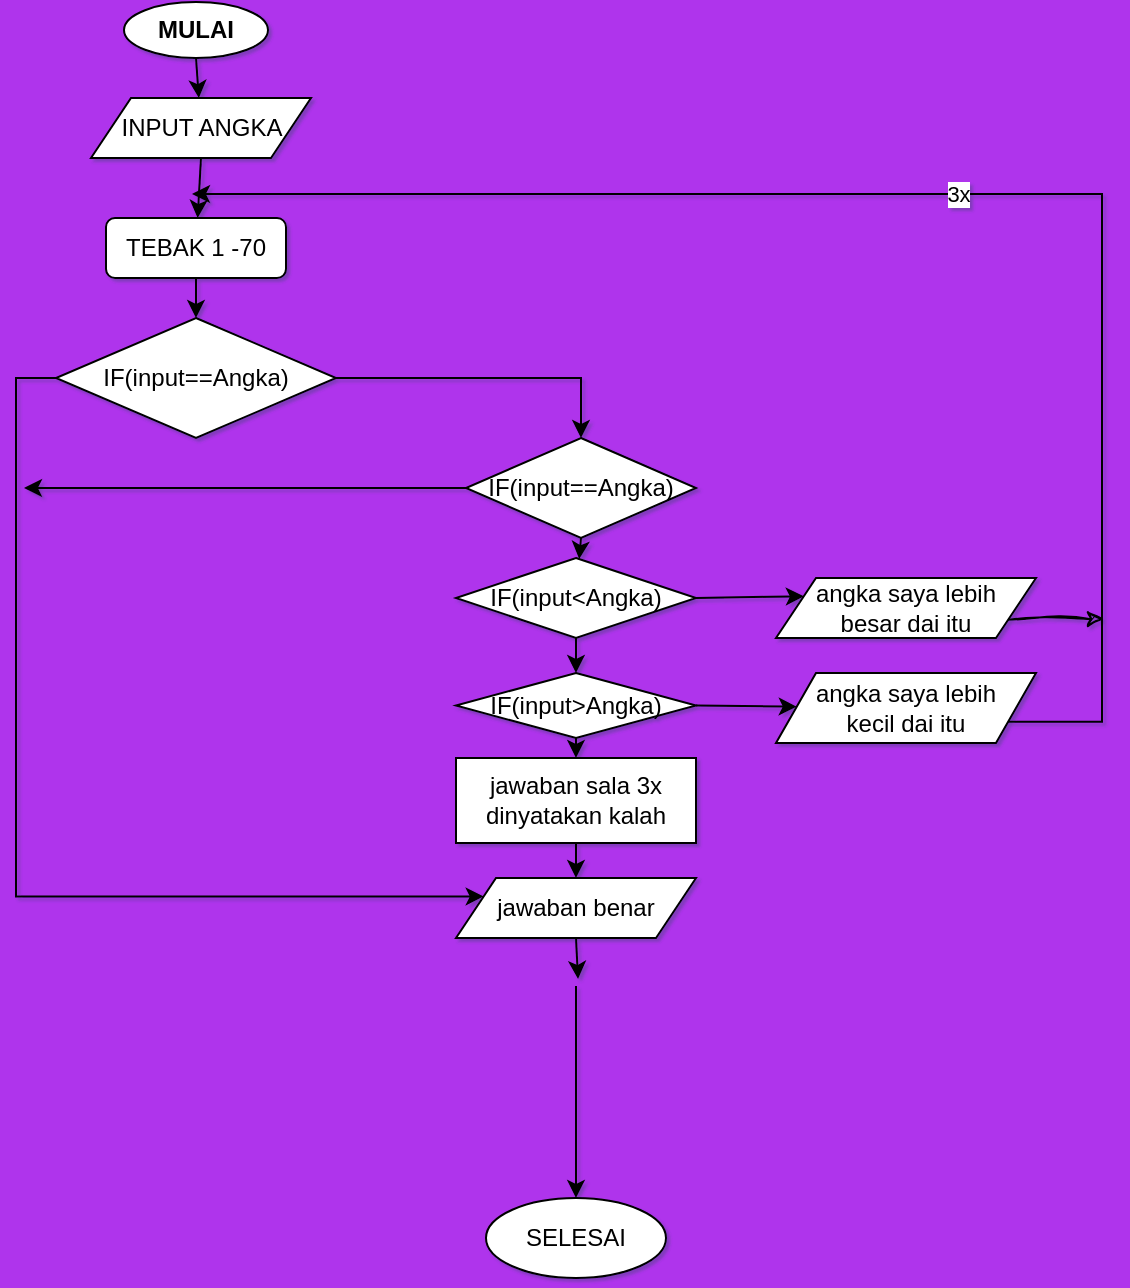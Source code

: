 <mxfile version="22.1.4" type="github">
  <diagram name="Page-1" id="s07OKNFXpc9BnUIidqXX">
    <mxGraphModel dx="1114" dy="648" grid="1" gridSize="12" guides="1" tooltips="1" connect="1" arrows="1" fold="1" page="1" pageScale="1" pageWidth="850" pageHeight="1100" background="#AF34EC" math="0" shadow="1">
      <root>
        <mxCell id="0" />
        <mxCell id="1" parent="0" />
        <mxCell id="AUShGhwUuacC1Zj_W99A-14" style="rounded=0;orthogonalLoop=1;jettySize=auto;html=1;exitX=0.5;exitY=1;exitDx=0;exitDy=0;" parent="1" source="AUShGhwUuacC1Zj_W99A-1" target="AUShGhwUuacC1Zj_W99A-8" edge="1">
          <mxGeometry relative="1" as="geometry" />
        </mxCell>
        <mxCell id="AUShGhwUuacC1Zj_W99A-1" value="MULAI" style="ellipse;whiteSpace=wrap;html=1;fontStyle=1" parent="1" vertex="1">
          <mxGeometry x="374" y="12" width="72" height="28" as="geometry" />
        </mxCell>
        <mxCell id="AUShGhwUuacC1Zj_W99A-16" style="edgeStyle=orthogonalEdgeStyle;rounded=0;orthogonalLoop=1;jettySize=auto;html=1;exitX=0.5;exitY=1;exitDx=0;exitDy=0;entryX=0.5;entryY=0;entryDx=0;entryDy=0;" parent="1" source="AUShGhwUuacC1Zj_W99A-3" target="AUShGhwUuacC1Zj_W99A-4" edge="1">
          <mxGeometry relative="1" as="geometry" />
        </mxCell>
        <mxCell id="AUShGhwUuacC1Zj_W99A-3" value="TEBAK 1 -70" style="rounded=1;whiteSpace=wrap;html=1;" parent="1" vertex="1">
          <mxGeometry x="365" y="120" width="90" height="30" as="geometry" />
        </mxCell>
        <mxCell id="AUShGhwUuacC1Zj_W99A-17" value="" style="edgeStyle=orthogonalEdgeStyle;rounded=0;orthogonalLoop=1;jettySize=auto;html=1;exitX=1;exitY=0.5;exitDx=0;exitDy=0;entryX=0.5;entryY=0;entryDx=0;entryDy=0;" parent="1" source="AUShGhwUuacC1Zj_W99A-4" target="AUShGhwUuacC1Zj_W99A-37" edge="1">
          <mxGeometry x="0.102" y="44" relative="1" as="geometry">
            <mxPoint x="553.846" y="202.308" as="targetPoint" />
            <mxPoint as="offset" />
          </mxGeometry>
        </mxCell>
        <mxCell id="AUShGhwUuacC1Zj_W99A-39" value="" style="edgeStyle=orthogonalEdgeStyle;rounded=0;orthogonalLoop=1;jettySize=auto;html=1;exitX=0;exitY=0.5;exitDx=0;exitDy=0;entryX=0;entryY=0.25;entryDx=0;entryDy=0;" parent="1" source="AUShGhwUuacC1Zj_W99A-4" target="AUShGhwUuacC1Zj_W99A-44" edge="1">
          <mxGeometry relative="1" as="geometry">
            <mxPoint x="540" y="460" as="targetPoint" />
            <Array as="points">
              <mxPoint x="320" y="200" />
              <mxPoint x="320" y="459" />
            </Array>
          </mxGeometry>
        </mxCell>
        <mxCell id="AUShGhwUuacC1Zj_W99A-4" value="IF(input==Angka)" style="rhombus;whiteSpace=wrap;html=1;" parent="1" vertex="1">
          <mxGeometry x="340" y="170" width="140" height="60" as="geometry" />
        </mxCell>
        <mxCell id="AUShGhwUuacC1Zj_W99A-19" style="edgeStyle=orthogonalEdgeStyle;rounded=0;orthogonalLoop=1;jettySize=auto;html=1;exitX=0.5;exitY=1;exitDx=0;exitDy=0;entryX=0.5;entryY=0;entryDx=0;entryDy=0;" parent="1" source="AUShGhwUuacC1Zj_W99A-6" target="AUShGhwUuacC1Zj_W99A-7" edge="1">
          <mxGeometry relative="1" as="geometry" />
        </mxCell>
        <mxCell id="AUShGhwUuacC1Zj_W99A-20" style="rounded=0;orthogonalLoop=1;jettySize=auto;html=1;exitX=1;exitY=0.5;exitDx=0;exitDy=0;entryX=0;entryY=0.25;entryDx=0;entryDy=0;" parent="1" source="AUShGhwUuacC1Zj_W99A-6" target="AUShGhwUuacC1Zj_W99A-12" edge="1">
          <mxGeometry relative="1" as="geometry" />
        </mxCell>
        <mxCell id="AUShGhwUuacC1Zj_W99A-6" value="IF(input&amp;lt;Angka)" style="rhombus;whiteSpace=wrap;html=1;" parent="1" vertex="1">
          <mxGeometry x="540" y="290" width="120" height="40" as="geometry" />
        </mxCell>
        <mxCell id="AUShGhwUuacC1Zj_W99A-21" style="rounded=0;orthogonalLoop=1;jettySize=auto;html=1;exitX=1;exitY=0.5;exitDx=0;exitDy=0;" parent="1" source="AUShGhwUuacC1Zj_W99A-7" target="AUShGhwUuacC1Zj_W99A-13" edge="1">
          <mxGeometry relative="1" as="geometry" />
        </mxCell>
        <mxCell id="AUShGhwUuacC1Zj_W99A-47" style="edgeStyle=none;rounded=0;orthogonalLoop=1;jettySize=auto;html=1;exitX=0.5;exitY=1;exitDx=0;exitDy=0;" parent="1" source="AUShGhwUuacC1Zj_W99A-7" target="AUShGhwUuacC1Zj_W99A-46" edge="1">
          <mxGeometry relative="1" as="geometry" />
        </mxCell>
        <mxCell id="AUShGhwUuacC1Zj_W99A-7" value="IF(input&amp;gt;Angka)" style="rhombus;whiteSpace=wrap;html=1;" parent="1" vertex="1">
          <mxGeometry x="540" y="347.5" width="120" height="32.5" as="geometry" />
        </mxCell>
        <mxCell id="AUShGhwUuacC1Zj_W99A-15" style="rounded=0;orthogonalLoop=1;jettySize=auto;html=1;exitX=0.5;exitY=1;exitDx=0;exitDy=0;" parent="1" source="AUShGhwUuacC1Zj_W99A-8" target="AUShGhwUuacC1Zj_W99A-3" edge="1">
          <mxGeometry relative="1" as="geometry" />
        </mxCell>
        <mxCell id="AUShGhwUuacC1Zj_W99A-8" value="INPUT ANGKA" style="shape=parallelogram;perimeter=parallelogramPerimeter;whiteSpace=wrap;html=1;fixedSize=1;" parent="1" vertex="1">
          <mxGeometry x="357.5" y="60" width="110" height="30" as="geometry" />
        </mxCell>
        <mxCell id="AUShGhwUuacC1Zj_W99A-25" style="edgeStyle=none;rounded=0;orthogonalLoop=1;jettySize=auto;html=1;exitX=0.5;exitY=1;exitDx=0;exitDy=0;" parent="1" edge="1">
          <mxGeometry relative="1" as="geometry">
            <mxPoint x="600" y="480" as="sourcePoint" />
            <mxPoint x="601.025" y="500.492" as="targetPoint" />
          </mxGeometry>
        </mxCell>
        <mxCell id="AUShGhwUuacC1Zj_W99A-28" value="" style="edgeStyle=none;rounded=0;orthogonalLoop=1;jettySize=auto;html=1;" parent="1" target="AUShGhwUuacC1Zj_W99A-11" edge="1">
          <mxGeometry relative="1" as="geometry">
            <mxPoint x="600" y="504" as="sourcePoint" />
          </mxGeometry>
        </mxCell>
        <mxCell id="AUShGhwUuacC1Zj_W99A-11" value="SELESAI" style="ellipse;whiteSpace=wrap;html=1;" parent="1" vertex="1">
          <mxGeometry x="555" y="610" width="90" height="40" as="geometry" />
        </mxCell>
        <mxCell id="AUShGhwUuacC1Zj_W99A-52" style="edgeStyle=none;rounded=0;sketch=1;hachureGap=4;jiggle=2;curveFitting=1;orthogonalLoop=1;jettySize=auto;html=1;exitX=1;exitY=0.75;exitDx=0;exitDy=0;fontFamily=Architects Daughter;fontSource=https%3A%2F%2Ffonts.googleapis.com%2Fcss%3Ffamily%3DArchitects%2BDaughter;fontSize=16;" parent="1" source="AUShGhwUuacC1Zj_W99A-12" edge="1">
          <mxGeometry relative="1" as="geometry">
            <mxPoint x="864" y="320.571" as="targetPoint" />
          </mxGeometry>
        </mxCell>
        <mxCell id="AUShGhwUuacC1Zj_W99A-12" value="&lt;div&gt;angka saya lebih &lt;br&gt;&lt;/div&gt;&lt;div&gt;besar dai itu&lt;br&gt;&lt;/div&gt;" style="shape=parallelogram;perimeter=parallelogramPerimeter;whiteSpace=wrap;html=1;fixedSize=1;" parent="1" vertex="1">
          <mxGeometry x="700" y="300" width="130" height="30" as="geometry" />
        </mxCell>
        <mxCell id="AUShGhwUuacC1Zj_W99A-34" value="3x" style="edgeStyle=elbowEdgeStyle;rounded=0;orthogonalLoop=1;jettySize=auto;html=1;exitX=1;exitY=0.75;exitDx=0;exitDy=0;" parent="1" source="AUShGhwUuacC1Zj_W99A-13" edge="1">
          <mxGeometry relative="1" as="geometry">
            <mxPoint x="408" y="108" as="targetPoint" />
            <mxPoint x="829.02" y="371.99" as="sourcePoint" />
            <Array as="points">
              <mxPoint x="863" y="84" />
              <mxPoint x="863.47" y="173.98" />
            </Array>
          </mxGeometry>
        </mxCell>
        <mxCell id="AUShGhwUuacC1Zj_W99A-13" value="&lt;div&gt;angka saya lebih &lt;br&gt;&lt;/div&gt;&lt;div&gt;kecil dai itu&lt;br&gt;&lt;/div&gt;" style="shape=parallelogram;perimeter=parallelogramPerimeter;whiteSpace=wrap;html=1;fixedSize=1;" parent="1" vertex="1">
          <mxGeometry x="700" y="347.5" width="130" height="35" as="geometry" />
        </mxCell>
        <mxCell id="AUShGhwUuacC1Zj_W99A-38" value="" style="edgeStyle=none;rounded=0;orthogonalLoop=1;jettySize=auto;html=1;exitX=0;exitY=0.5;exitDx=0;exitDy=0;" parent="1" source="AUShGhwUuacC1Zj_W99A-37" edge="1">
          <mxGeometry relative="1" as="geometry">
            <mxPoint x="324" y="255" as="targetPoint" />
          </mxGeometry>
        </mxCell>
        <mxCell id="AUShGhwUuacC1Zj_W99A-40" style="edgeStyle=none;rounded=0;orthogonalLoop=1;jettySize=auto;html=1;exitX=0.5;exitY=1;exitDx=0;exitDy=0;" parent="1" source="AUShGhwUuacC1Zj_W99A-37" target="AUShGhwUuacC1Zj_W99A-6" edge="1">
          <mxGeometry relative="1" as="geometry" />
        </mxCell>
        <mxCell id="AUShGhwUuacC1Zj_W99A-37" value="IF(input==Angka)" style="rhombus;whiteSpace=wrap;html=1;" parent="1" vertex="1">
          <mxGeometry x="545" y="230" width="115" height="50" as="geometry" />
        </mxCell>
        <mxCell id="AUShGhwUuacC1Zj_W99A-44" value="jawaban benar" style="shape=parallelogram;perimeter=parallelogramPerimeter;whiteSpace=wrap;html=1;fixedSize=1;" parent="1" vertex="1">
          <mxGeometry x="540" y="450" width="120" height="30" as="geometry" />
        </mxCell>
        <mxCell id="AUShGhwUuacC1Zj_W99A-48" style="edgeStyle=none;rounded=0;orthogonalLoop=1;jettySize=auto;html=1;exitX=0.5;exitY=1;exitDx=0;exitDy=0;" parent="1" source="AUShGhwUuacC1Zj_W99A-46" target="AUShGhwUuacC1Zj_W99A-44" edge="1">
          <mxGeometry relative="1" as="geometry" />
        </mxCell>
        <mxCell id="AUShGhwUuacC1Zj_W99A-46" value="jawaban sala 3x dinyatakan kalah" style="rounded=0;whiteSpace=wrap;html=1;" parent="1" vertex="1">
          <mxGeometry x="540" y="390" width="120" height="42.5" as="geometry" />
        </mxCell>
      </root>
    </mxGraphModel>
  </diagram>
</mxfile>
